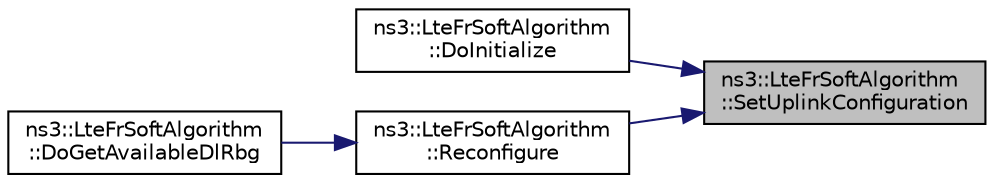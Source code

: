 digraph "ns3::LteFrSoftAlgorithm::SetUplinkConfiguration"
{
 // LATEX_PDF_SIZE
  edge [fontname="Helvetica",fontsize="10",labelfontname="Helvetica",labelfontsize="10"];
  node [fontname="Helvetica",fontsize="10",shape=record];
  rankdir="RL";
  Node1 [label="ns3::LteFrSoftAlgorithm\l::SetUplinkConfiguration",height=0.2,width=0.4,color="black", fillcolor="grey75", style="filled", fontcolor="black",tooltip="Set uplink configuration."];
  Node1 -> Node2 [dir="back",color="midnightblue",fontsize="10",style="solid",fontname="Helvetica"];
  Node2 [label="ns3::LteFrSoftAlgorithm\l::DoInitialize",height=0.2,width=0.4,color="black", fillcolor="white", style="filled",URL="$classns3_1_1_lte_fr_soft_algorithm.html#a7780359fd9a2d6ff828d3db4b80b91af",tooltip="Initialize() implementation."];
  Node1 -> Node3 [dir="back",color="midnightblue",fontsize="10",style="solid",fontname="Helvetica"];
  Node3 [label="ns3::LteFrSoftAlgorithm\l::Reconfigure",height=0.2,width=0.4,color="black", fillcolor="white", style="filled",URL="$classns3_1_1_lte_fr_soft_algorithm.html#a3b6031f6c090a085bfbdf42b67bc819f",tooltip="Automatic FR reconfiguration."];
  Node3 -> Node4 [dir="back",color="midnightblue",fontsize="10",style="solid",fontname="Helvetica"];
  Node4 [label="ns3::LteFrSoftAlgorithm\l::DoGetAvailableDlRbg",height=0.2,width=0.4,color="black", fillcolor="white", style="filled",URL="$classns3_1_1_lte_fr_soft_algorithm.html#a66a16addf83f5938a9f297321238d027",tooltip="Implementation of LteFfrSapProvider::GetAvailableDlRbg."];
}
